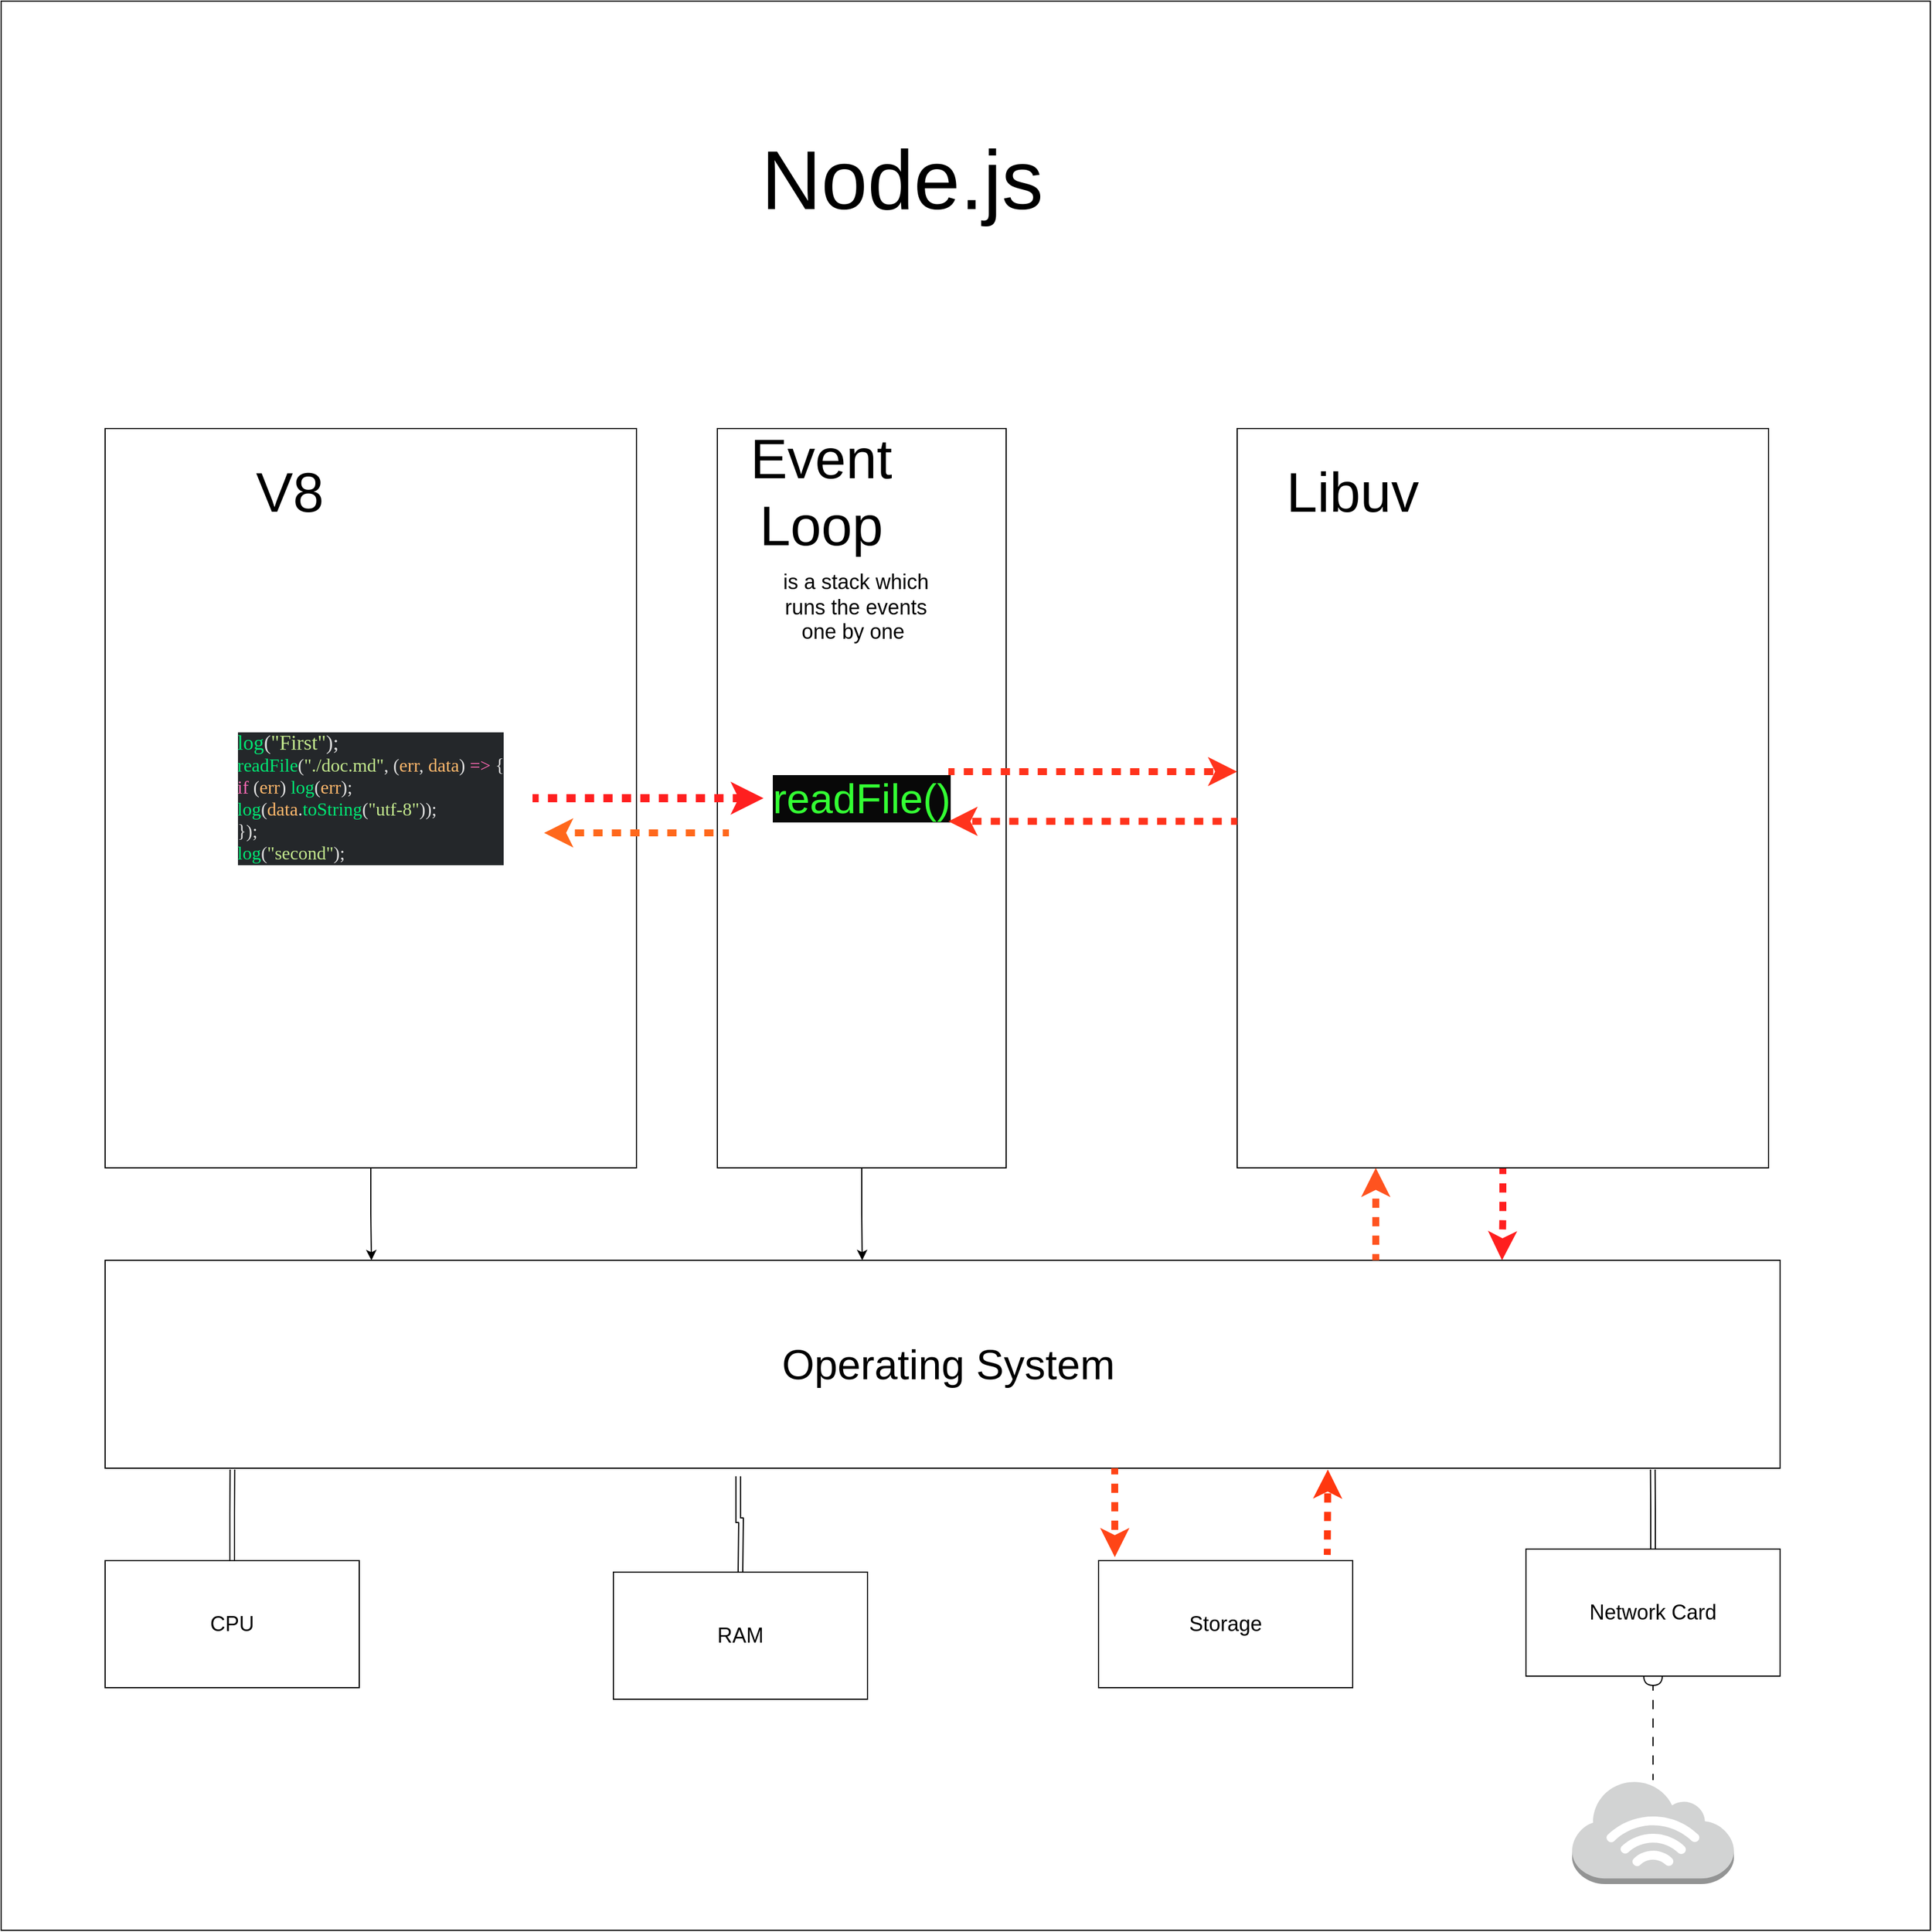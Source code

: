 <mxfile>
    <diagram name="Page-1" id="WaM49-__qORbt76QNIv5">
        <mxGraphModel dx="667" dy="1688" grid="1" gridSize="10" guides="1" tooltips="1" connect="1" arrows="1" fold="1" page="1" pageScale="1" pageWidth="827" pageHeight="1169" math="0" shadow="0">
            <root>
                <mxCell id="0"/>
                <mxCell id="1" parent="0"/>
                <mxCell id="ymr8tdjdf7WEonuPHIle-1" value="" style="whiteSpace=wrap;html=1;aspect=fixed;" parent="1" vertex="1">
                    <mxGeometry y="-410" width="1670" height="1670" as="geometry"/>
                </mxCell>
                <mxCell id="ymr8tdjdf7WEonuPHIle-18" style="edgeStyle=orthogonalEdgeStyle;rounded=0;orthogonalLoop=1;jettySize=auto;html=1;exitX=0.5;exitY=1;exitDx=0;exitDy=0;entryX=0.159;entryY=0;entryDx=0;entryDy=0;entryPerimeter=0;" parent="1" source="ymr8tdjdf7WEonuPHIle-2" target="ymr8tdjdf7WEonuPHIle-16" edge="1">
                    <mxGeometry relative="1" as="geometry"/>
                </mxCell>
                <mxCell id="ymr8tdjdf7WEonuPHIle-2" value="&lt;div style=&quot;font-style: normal; font-variant-caps: normal; font-weight: normal; letter-spacing: normal; text-align: start; text-indent: 0px; text-transform: none; word-spacing: 0px; -webkit-text-stroke-width: 0px; text-decoration: none; color: rgb(221, 221, 221); background-color: rgb(36, 39, 42); line-height: 18px;&quot;&gt;&lt;div&gt;&lt;font style=&quot;font-size: 18px;&quot; face=&quot;Verdana&quot;&gt;&lt;span style=&quot;color: rgb(0, 230, 115);&quot;&gt;log&lt;/span&gt;&lt;span style=&quot;color: rgb(221, 221, 221);&quot;&gt;(&lt;/span&gt;&lt;span style=&quot;color: rgb(195, 232, 141);&quot;&gt;&quot;First&quot;&lt;/span&gt;&lt;span style=&quot;color: rgb(221, 221, 221);&quot;&gt;);&lt;/span&gt;&lt;/font&gt;&lt;/div&gt;&lt;div&gt;&lt;font face=&quot;Verdana&quot; size=&quot;3&quot;&gt;&lt;span style=&quot;color: rgb(0, 230, 115);&quot;&gt;readFile&lt;/span&gt;&lt;span style=&quot;color: rgb(221, 221, 221);&quot;&gt;(&lt;/span&gt;&lt;span style=&quot;color: rgb(195, 232, 141);&quot;&gt;&quot;./doc.md&quot;&lt;/span&gt;&lt;span style=&quot;color: rgb(221, 221, 221);&quot;&gt;, (&lt;/span&gt;&lt;span style=&quot;color: rgb(255, 184, 108);&quot;&gt;err&lt;/span&gt;&lt;span style=&quot;color: rgb(221, 221, 221);&quot;&gt;, &lt;/span&gt;&lt;span style=&quot;color: rgb(255, 184, 108);&quot;&gt;data&lt;/span&gt;&lt;span style=&quot;color: rgb(221, 221, 221);&quot;&gt;) &lt;/span&gt;&lt;span style=&quot;color: rgb(255, 105, 180);&quot;&gt;=&amp;gt;&lt;/span&gt;&lt;span style=&quot;color: rgb(221, 221, 221);&quot;&gt; {&lt;/span&gt;&lt;/font&gt;&lt;/div&gt;&lt;div&gt;&lt;font face=&quot;Verdana&quot; size=&quot;3&quot;&gt;&lt;span style=&quot;color: rgb(221, 221, 221);&quot;&gt;    &lt;/span&gt;&lt;span style=&quot;color: rgb(255, 105, 180);&quot;&gt;if&lt;/span&gt;&lt;span style=&quot;color: rgb(221, 221, 221);&quot;&gt; (&lt;/span&gt;&lt;span style=&quot;color: rgb(255, 184, 108);&quot;&gt;err&lt;/span&gt;&lt;span style=&quot;color: rgb(221, 221, 221);&quot;&gt;) &lt;/span&gt;&lt;span style=&quot;color: rgb(0, 230, 115);&quot;&gt;log&lt;/span&gt;&lt;span style=&quot;color: rgb(221, 221, 221);&quot;&gt;(&lt;/span&gt;&lt;span style=&quot;color: rgb(255, 184, 108);&quot;&gt;err&lt;/span&gt;&lt;span style=&quot;color: rgb(221, 221, 221);&quot;&gt;);&lt;/span&gt;&lt;/font&gt;&lt;/div&gt;&lt;div&gt;&lt;font face=&quot;Verdana&quot; size=&quot;3&quot;&gt;&lt;span style=&quot;color: rgb(221, 221, 221);&quot;&gt;    &lt;/span&gt;&lt;span style=&quot;color: rgb(0, 230, 115);&quot;&gt;log&lt;/span&gt;&lt;span style=&quot;color: rgb(221, 221, 221);&quot;&gt;(&lt;/span&gt;&lt;span style=&quot;color: rgb(255, 184, 108);&quot;&gt;data&lt;/span&gt;&lt;span style=&quot;color: rgb(221, 221, 221);&quot;&gt;.&lt;/span&gt;&lt;span style=&quot;color: rgb(0, 230, 115);&quot;&gt;toString&lt;/span&gt;&lt;span style=&quot;color: rgb(221, 221, 221);&quot;&gt;(&lt;/span&gt;&lt;span style=&quot;color: rgb(195, 232, 141);&quot;&gt;&quot;utf-8&quot;&lt;/span&gt;&lt;span style=&quot;color: rgb(221, 221, 221);&quot;&gt;));&lt;/span&gt;&lt;/font&gt;&lt;/div&gt;&lt;div&gt;&lt;span style=&quot;color: rgb(221, 221, 221);&quot;&gt;&lt;font face=&quot;Verdana&quot; size=&quot;3&quot;&gt;});&lt;/font&gt;&lt;/span&gt;&lt;/div&gt;&lt;div&gt;&lt;font face=&quot;Verdana&quot; size=&quot;3&quot;&gt;&lt;span style=&quot;color: rgb(0, 230, 115);&quot;&gt;log&lt;/span&gt;&lt;span style=&quot;color: rgb(221, 221, 221);&quot;&gt;(&lt;/span&gt;&lt;span style=&quot;color: rgb(195, 232, 141);&quot;&gt;&quot;second&quot;&lt;/span&gt;&lt;span style=&quot;color: rgb(221, 221, 221);&quot;&gt;);&lt;/span&gt;&lt;/font&gt;&lt;/div&gt;&lt;/div&gt;" style="rounded=0;whiteSpace=wrap;html=1;" parent="1" vertex="1">
                    <mxGeometry x="90" y="-40" width="460" height="640" as="geometry"/>
                </mxCell>
                <mxCell id="ymr8tdjdf7WEonuPHIle-21" style="edgeStyle=orthogonalEdgeStyle;rounded=0;orthogonalLoop=1;jettySize=auto;html=1;entryX=0.452;entryY=0;entryDx=0;entryDy=0;entryPerimeter=0;" parent="1" source="ymr8tdjdf7WEonuPHIle-4" target="ymr8tdjdf7WEonuPHIle-16" edge="1">
                    <mxGeometry relative="1" as="geometry"/>
                </mxCell>
                <mxCell id="ymr8tdjdf7WEonuPHIle-4" value="&lt;font color=&quot;#33ff33&quot; style=&quot;font-size: 36px; background-color: rgb(8, 8, 8);&quot;&gt;readFile()&lt;/font&gt;" style="rounded=0;whiteSpace=wrap;html=1;" parent="1" vertex="1">
                    <mxGeometry x="620" y="-40" width="250" height="640" as="geometry"/>
                </mxCell>
                <mxCell id="ymr8tdjdf7WEonuPHIle-20" style="edgeStyle=orthogonalEdgeStyle;rounded=0;orthogonalLoop=1;jettySize=auto;html=1;entryX=0.834;entryY=0;entryDx=0;entryDy=0;entryPerimeter=0;strokeColor=#FF1F1F;strokeWidth=6;flowAnimation=1;" parent="1" source="ymr8tdjdf7WEonuPHIle-5" target="ymr8tdjdf7WEonuPHIle-16" edge="1">
                    <mxGeometry relative="1" as="geometry"/>
                </mxCell>
                <mxCell id="ymr8tdjdf7WEonuPHIle-5" value="" style="rounded=0;whiteSpace=wrap;html=1;" parent="1" vertex="1">
                    <mxGeometry x="1070" y="-40" width="460" height="640" as="geometry"/>
                </mxCell>
                <mxCell id="ymr8tdjdf7WEonuPHIle-6" value="&lt;font style=&quot;font-size: 48px;&quot;&gt;V8&lt;/font&gt;" style="text;html=1;strokeColor=none;fillColor=none;align=center;verticalAlign=middle;whiteSpace=wrap;rounded=0;" parent="1" vertex="1">
                    <mxGeometry x="220" width="60" height="30" as="geometry"/>
                </mxCell>
                <mxCell id="ymr8tdjdf7WEonuPHIle-8" value="&lt;font style=&quot;font-size: 48px;&quot;&gt;Event Loop&lt;/font&gt;" style="text;html=1;strokeColor=none;fillColor=none;align=center;verticalAlign=middle;whiteSpace=wrap;rounded=0;" parent="1" vertex="1">
                    <mxGeometry x="680" width="60" height="30" as="geometry"/>
                </mxCell>
                <mxCell id="ymr8tdjdf7WEonuPHIle-9" value="&lt;font style=&quot;font-size: 48px;&quot;&gt;Libuv&lt;/font&gt;" style="text;html=1;strokeColor=none;fillColor=none;align=center;verticalAlign=middle;whiteSpace=wrap;rounded=0;" parent="1" vertex="1">
                    <mxGeometry x="1140" width="60" height="30" as="geometry"/>
                </mxCell>
                <mxCell id="ymr8tdjdf7WEonuPHIle-13" value="" style="shape=image;html=1;verticalAlign=top;verticalLabelPosition=bottom;labelBackgroundColor=#ffffff;imageAspect=0;aspect=fixed;image=https://cdn4.iconfinder.com/data/icons/ionicons/512/icon-loop-128.png" parent="1" vertex="1">
                    <mxGeometry x="670" y="410" width="128" height="128" as="geometry"/>
                </mxCell>
                <mxCell id="ymr8tdjdf7WEonuPHIle-15" value="&lt;font style=&quot;font-size: 72px;&quot;&gt;Node.js&lt;/font&gt;" style="text;html=1;strokeColor=none;fillColor=none;align=center;verticalAlign=middle;whiteSpace=wrap;rounded=0;" parent="1" vertex="1">
                    <mxGeometry x="750" y="-270" width="60" height="30" as="geometry"/>
                </mxCell>
                <mxCell id="ymr8tdjdf7WEonuPHIle-16" value="" style="rounded=0;whiteSpace=wrap;html=1;" parent="1" vertex="1">
                    <mxGeometry x="90" y="680" width="1450" height="180" as="geometry"/>
                </mxCell>
                <mxCell id="ymr8tdjdf7WEonuPHIle-17" value="&lt;font style=&quot;font-size: 36px;&quot;&gt;Operating System&lt;/font&gt;" style="text;html=1;strokeColor=none;fillColor=none;align=center;verticalAlign=middle;whiteSpace=wrap;rounded=0;" parent="1" vertex="1">
                    <mxGeometry x="640" y="755" width="360" height="30" as="geometry"/>
                </mxCell>
                <mxCell id="ymr8tdjdf7WEonuPHIle-31" style="edgeStyle=orthogonalEdgeStyle;rounded=0;orthogonalLoop=1;jettySize=auto;html=1;endArrow=halfCircle;endFill=0;flowAnimation=1;" parent="1" source="ymr8tdjdf7WEonuPHIle-30" target="ymr8tdjdf7WEonuPHIle-26" edge="1">
                    <mxGeometry relative="1" as="geometry"/>
                </mxCell>
                <mxCell id="ymr8tdjdf7WEonuPHIle-35" style="edgeStyle=orthogonalEdgeStyle;rounded=0;orthogonalLoop=1;jettySize=auto;html=1;entryX=0.924;entryY=1.006;entryDx=0;entryDy=0;entryPerimeter=0;shape=link;" parent="1" source="ymr8tdjdf7WEonuPHIle-26" target="ymr8tdjdf7WEonuPHIle-16" edge="1">
                    <mxGeometry relative="1" as="geometry"/>
                </mxCell>
                <mxCell id="ymr8tdjdf7WEonuPHIle-26" value="&lt;font style=&quot;font-size: 18px;&quot;&gt;Network Card&lt;/font&gt;" style="rounded=0;whiteSpace=wrap;html=1;" parent="1" vertex="1">
                    <mxGeometry x="1320" y="930" width="220" height="110" as="geometry"/>
                </mxCell>
                <mxCell id="ymr8tdjdf7WEonuPHIle-27" value="&lt;font style=&quot;font-size: 18px;&quot;&gt;Storage&lt;/font&gt;" style="rounded=0;whiteSpace=wrap;html=1;" parent="1" vertex="1">
                    <mxGeometry x="950" y="940" width="220" height="110" as="geometry"/>
                </mxCell>
                <mxCell id="ymr8tdjdf7WEonuPHIle-33" style="edgeStyle=orthogonalEdgeStyle;rounded=0;orthogonalLoop=1;jettySize=auto;html=1;entryX=0.378;entryY=1.039;entryDx=0;entryDy=0;entryPerimeter=0;shape=link;width=-4;" parent="1" target="ymr8tdjdf7WEonuPHIle-16" edge="1">
                    <mxGeometry relative="1" as="geometry">
                        <mxPoint x="640" y="950" as="sourcePoint"/>
                    </mxGeometry>
                </mxCell>
                <mxCell id="ymr8tdjdf7WEonuPHIle-28" value="&lt;font style=&quot;font-size: 18px;&quot;&gt;RAM&lt;/font&gt;" style="rounded=0;whiteSpace=wrap;html=1;" parent="1" vertex="1">
                    <mxGeometry x="530" y="950" width="220" height="110" as="geometry"/>
                </mxCell>
                <mxCell id="ymr8tdjdf7WEonuPHIle-32" style="edgeStyle=orthogonalEdgeStyle;rounded=0;orthogonalLoop=1;jettySize=auto;html=1;entryX=0.076;entryY=1.006;entryDx=0;entryDy=0;entryPerimeter=0;shape=link;" parent="1" source="ymr8tdjdf7WEonuPHIle-29" target="ymr8tdjdf7WEonuPHIle-16" edge="1">
                    <mxGeometry relative="1" as="geometry"/>
                </mxCell>
                <mxCell id="ymr8tdjdf7WEonuPHIle-29" value="&lt;font style=&quot;font-size: 18px;&quot;&gt;CPU&lt;/font&gt;" style="rounded=0;whiteSpace=wrap;html=1;" parent="1" vertex="1">
                    <mxGeometry x="90" y="940" width="220" height="110" as="geometry"/>
                </mxCell>
                <mxCell id="ymr8tdjdf7WEonuPHIle-30" value="" style="outlineConnect=0;dashed=0;verticalLabelPosition=bottom;verticalAlign=top;align=center;html=1;shape=mxgraph.aws3.internet_3;fillColor=#D2D3D3;gradientColor=none;" parent="1" vertex="1">
                    <mxGeometry x="1360" y="1130" width="140" height="90" as="geometry"/>
                </mxCell>
                <mxCell id="ymr8tdjdf7WEonuPHIle-37" value="&lt;font style=&quot;font-size: 18px;&quot;&gt;is a stack which runs the events one by one&amp;nbsp;&lt;/font&gt;" style="text;html=1;strokeColor=none;fillColor=none;align=center;verticalAlign=middle;whiteSpace=wrap;rounded=0;" parent="1" vertex="1">
                    <mxGeometry x="670" y="100" width="140" height="30" as="geometry"/>
                </mxCell>
                <mxCell id="ymr8tdjdf7WEonuPHIle-38" value="" style="endArrow=classic;html=1;rounded=0;entryX=0.16;entryY=0.5;entryDx=0;entryDy=0;entryPerimeter=0;strokeColor=#FF1F1F;strokeWidth=7;flowAnimation=1;" parent="1" target="ymr8tdjdf7WEonuPHIle-4" edge="1">
                    <mxGeometry width="50" height="50" relative="1" as="geometry">
                        <mxPoint x="460" y="280" as="sourcePoint"/>
                        <mxPoint x="970" y="520" as="targetPoint"/>
                    </mxGeometry>
                </mxCell>
                <mxCell id="ymr8tdjdf7WEonuPHIle-39" value="" style="endArrow=classic;html=1;rounded=0;strokeColor=#FF331C;strokeWidth=6;entryX=0;entryY=0.464;entryDx=0;entryDy=0;entryPerimeter=0;flowAnimation=1;" parent="1" target="ymr8tdjdf7WEonuPHIle-5" edge="1">
                    <mxGeometry width="50" height="50" relative="1" as="geometry">
                        <mxPoint x="820" y="257" as="sourcePoint"/>
                        <mxPoint x="960" y="260" as="targetPoint"/>
                    </mxGeometry>
                </mxCell>
                <mxCell id="ymr8tdjdf7WEonuPHIle-41" value="" style="endArrow=classic;html=1;rounded=0;entryX=0.064;entryY=-0.027;entryDx=0;entryDy=0;entryPerimeter=0;strokeColor=#FF4517;strokeWidth=6;flowAnimation=1;" parent="1" target="ymr8tdjdf7WEonuPHIle-27" edge="1">
                    <mxGeometry width="50" height="50" relative="1" as="geometry">
                        <mxPoint x="964" y="860" as="sourcePoint"/>
                        <mxPoint x="960" y="550" as="targetPoint"/>
                    </mxGeometry>
                </mxCell>
                <mxCell id="ymr8tdjdf7WEonuPHIle-42" value="" style="endArrow=classic;html=1;rounded=0;entryX=0.73;entryY=1.006;entryDx=0;entryDy=0;entryPerimeter=0;exitX=0.9;exitY=-0.045;exitDx=0;exitDy=0;exitPerimeter=0;strokeColor=#FF370F;strokeWidth=6;flowAnimation=1;" parent="1" source="ymr8tdjdf7WEonuPHIle-27" target="ymr8tdjdf7WEonuPHIle-16" edge="1">
                    <mxGeometry width="50" height="50" relative="1" as="geometry">
                        <mxPoint x="1149" y="930" as="sourcePoint"/>
                        <mxPoint x="974" y="947" as="targetPoint"/>
                        <Array as="points"/>
                    </mxGeometry>
                </mxCell>
                <mxCell id="ymr8tdjdf7WEonuPHIle-46" value="" style="endArrow=classic;html=1;rounded=0;strokeWidth=6;strokeColor=#FF531F;flowAnimation=1;" parent="1" edge="1">
                    <mxGeometry width="50" height="50" relative="1" as="geometry">
                        <mxPoint x="1190" y="680" as="sourcePoint"/>
                        <mxPoint x="1190" y="600" as="targetPoint"/>
                    </mxGeometry>
                </mxCell>
                <mxCell id="ymr8tdjdf7WEonuPHIle-47" value="" style="endArrow=classic;html=1;rounded=0;strokeColor=#FF331C;strokeWidth=6;flowAnimation=1;" parent="1" edge="1">
                    <mxGeometry width="50" height="50" relative="1" as="geometry">
                        <mxPoint x="1070" y="300" as="sourcePoint"/>
                        <mxPoint x="820" y="300" as="targetPoint"/>
                        <Array as="points">
                            <mxPoint x="910" y="300"/>
                        </Array>
                    </mxGeometry>
                </mxCell>
                <mxCell id="ymr8tdjdf7WEonuPHIle-48" value="" style="endArrow=classic;html=1;rounded=0;strokeWidth=6;strokeColor=#FF681C;flowAnimation=1;" parent="1" edge="1">
                    <mxGeometry width="50" height="50" relative="1" as="geometry">
                        <mxPoint x="630" y="310" as="sourcePoint"/>
                        <mxPoint x="470" y="310" as="targetPoint"/>
                        <Array as="points">
                            <mxPoint x="560" y="310"/>
                        </Array>
                    </mxGeometry>
                </mxCell>
            </root>
        </mxGraphModel>
    </diagram>
</mxfile>